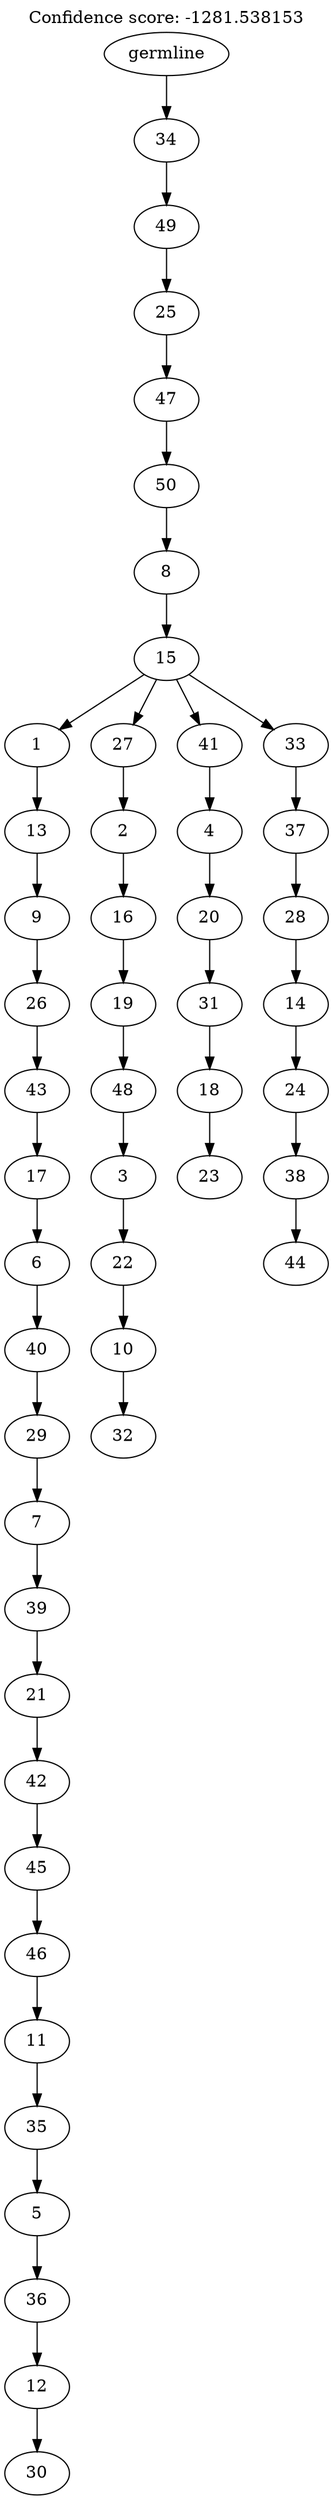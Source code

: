 digraph g {
	"49" -> "50";
	"50" [label="30"];
	"48" -> "49";
	"49" [label="12"];
	"47" -> "48";
	"48" [label="36"];
	"46" -> "47";
	"47" [label="5"];
	"45" -> "46";
	"46" [label="35"];
	"44" -> "45";
	"45" [label="11"];
	"43" -> "44";
	"44" [label="46"];
	"42" -> "43";
	"43" [label="45"];
	"41" -> "42";
	"42" [label="42"];
	"40" -> "41";
	"41" [label="21"];
	"39" -> "40";
	"40" [label="39"];
	"38" -> "39";
	"39" [label="7"];
	"37" -> "38";
	"38" [label="29"];
	"36" -> "37";
	"37" [label="40"];
	"35" -> "36";
	"36" [label="6"];
	"34" -> "35";
	"35" [label="17"];
	"33" -> "34";
	"34" [label="43"];
	"32" -> "33";
	"33" [label="26"];
	"31" -> "32";
	"32" [label="9"];
	"30" -> "31";
	"31" [label="13"];
	"28" -> "29";
	"29" [label="32"];
	"27" -> "28";
	"28" [label="10"];
	"26" -> "27";
	"27" [label="22"];
	"25" -> "26";
	"26" [label="3"];
	"24" -> "25";
	"25" [label="48"];
	"23" -> "24";
	"24" [label="19"];
	"22" -> "23";
	"23" [label="16"];
	"21" -> "22";
	"22" [label="2"];
	"19" -> "20";
	"20" [label="23"];
	"18" -> "19";
	"19" [label="18"];
	"17" -> "18";
	"18" [label="31"];
	"16" -> "17";
	"17" [label="20"];
	"15" -> "16";
	"16" [label="4"];
	"13" -> "14";
	"14" [label="44"];
	"12" -> "13";
	"13" [label="38"];
	"11" -> "12";
	"12" [label="24"];
	"10" -> "11";
	"11" [label="14"];
	"9" -> "10";
	"10" [label="28"];
	"8" -> "9";
	"9" [label="37"];
	"7" -> "8";
	"8" [label="33"];
	"7" -> "15";
	"15" [label="41"];
	"7" -> "21";
	"21" [label="27"];
	"7" -> "30";
	"30" [label="1"];
	"6" -> "7";
	"7" [label="15"];
	"5" -> "6";
	"6" [label="8"];
	"4" -> "5";
	"5" [label="50"];
	"3" -> "4";
	"4" [label="47"];
	"2" -> "3";
	"3" [label="25"];
	"1" -> "2";
	"2" [label="49"];
	"0" -> "1";
	"1" [label="34"];
	"0" [label="germline"];
	labelloc="t";
	label="Confidence score: -1281.538153";
}
